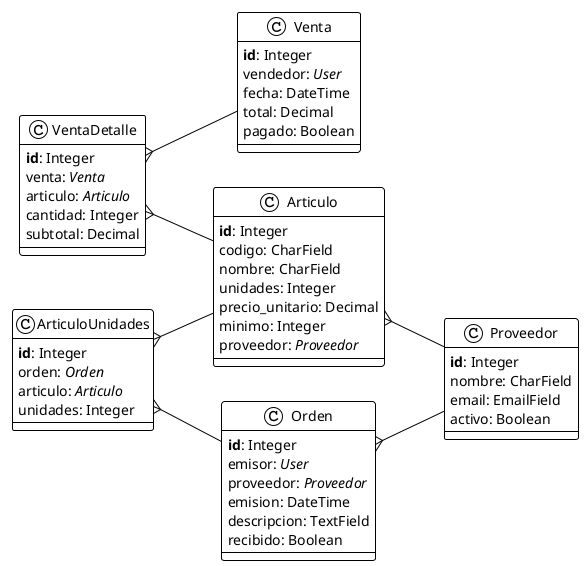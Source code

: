 @startuml
scale 1

!theme plain
left to right direction

!define primary_key(x) <b>x</b>
!define foreign_key(x) <i>x</i>

class Venta {
    primary_key(id): Integer
    vendedor: foreign_key(User)
    fecha: DateTime
    total: Decimal
    pagado: Boolean
}

class VentaDetalle {
    primary_key(id): Integer
    venta: foreign_key(Venta)
    articulo: foreign_key(Articulo)
    cantidad: Integer
    subtotal: Decimal
}

class Articulo {
    primary_key(id): Integer
    codigo: CharField
    nombre: CharField
    unidades: Integer
    precio_unitario: Decimal
    minimo: Integer
    proveedor: foreign_key(Proveedor)
}

class Proveedor {
    primary_key(id): Integer
    nombre: CharField
    email: EmailField
    activo: Boolean
}

class ArticuloUnidades {
    primary_key(id): Integer
    orden: foreign_key(Orden)
    articulo: foreign_key(Articulo)
    unidades: Integer
}

class Orden {
    primary_key(id): Integer
    emisor: foreign_key(User)
    proveedor: foreign_key(Proveedor)
    emision: DateTime
    descripcion: TextField
    recibido: Boolean
}

VentaDetalle }-- Venta
VentaDetalle }-- Articulo
Articulo }-- Proveedor
ArticuloUnidades }-- Orden
ArticuloUnidades }-- Articulo
Orden }-- Proveedor
@enduml